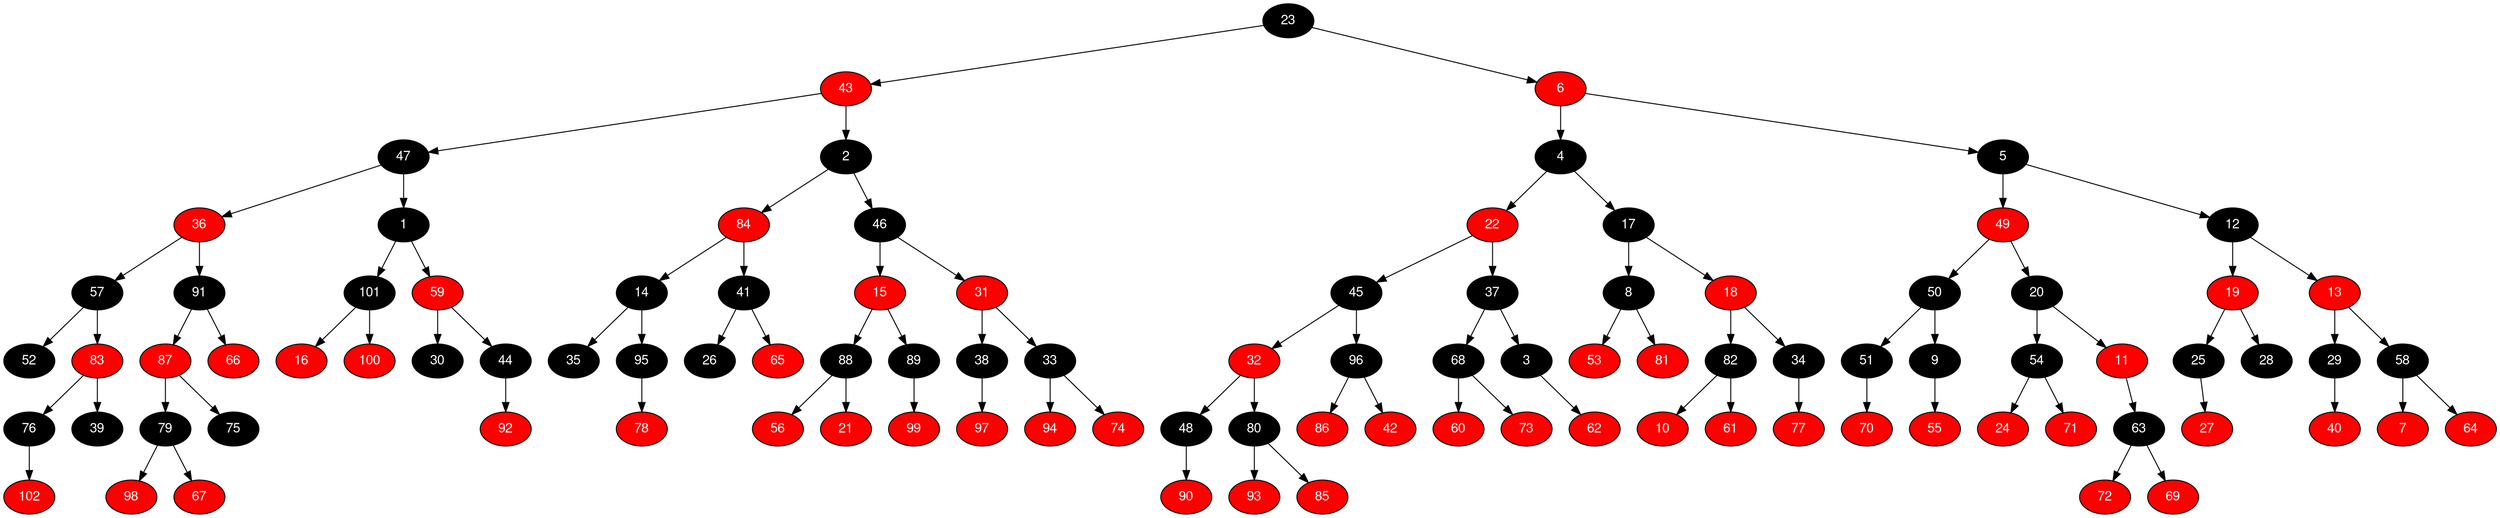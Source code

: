 digraph RB_Teste {
	node [fontname="Helvetica,Arial,sans-serif" style="filled"]
	edge [fontname="Helvetica,Arial,sans-serif" color="black"]

	{
		node [fillcolor=" black" fontcolor=" white"] 23 
		node [fillcolor=" red" fontcolor=" white"] 43 
		node [fillcolor=" black" fontcolor=" white"] 47 
		node [fillcolor=" red" fontcolor=" white"] 36 
		node [fillcolor=" black" fontcolor=" white"] 57 
		node [fillcolor=" black" fontcolor=" white"] 52 
		node [fillcolor=" red" fontcolor=" white"] 83 
		node [fillcolor=" black" fontcolor=" white"] 76 
		node [fillcolor=" red" fontcolor=" white"] 102 
		node [fillcolor=" black" fontcolor=" white"] 39 
		node [fillcolor=" black" fontcolor=" white"] 91 
		node [fillcolor=" red" fontcolor=" white"] 87 
		node [fillcolor=" black" fontcolor=" white"] 79 
		node [fillcolor=" red" fontcolor=" white"] 98 
		node [fillcolor=" red" fontcolor=" white"] 67 
		node [fillcolor=" black" fontcolor=" white"] 75 
		node [fillcolor=" red" fontcolor=" white"] 66 
		node [fillcolor=" black" fontcolor=" white"] 1 
		node [fillcolor=" black" fontcolor=" white"] 101 
		node [fillcolor=" red" fontcolor=" white"] 16 
		node [fillcolor=" red" fontcolor=" white"] 100 
		node [fillcolor=" red" fontcolor=" white"] 59 
		node [fillcolor=" black" fontcolor=" white"] 30 
		node [fillcolor=" black" fontcolor=" white"] 44 
		node [fillcolor=" red" fontcolor=" white"] 92 
		node [fillcolor=" black" fontcolor=" white"] 2 
		node [fillcolor=" red" fontcolor=" white"] 84 
		node [fillcolor=" black" fontcolor=" white"] 14 
		node [fillcolor=" black" fontcolor=" white"] 35 
		node [fillcolor=" black" fontcolor=" white"] 95 
		node [fillcolor=" red" fontcolor=" white"] 78 
		node [fillcolor=" black" fontcolor=" white"] 41 
		node [fillcolor=" black" fontcolor=" white"] 26 
		node [fillcolor=" red" fontcolor=" white"] 65 
		node [fillcolor=" black" fontcolor=" white"] 46 
		node [fillcolor=" red" fontcolor=" white"] 15 
		node [fillcolor=" black" fontcolor=" white"] 88 
		node [fillcolor=" red" fontcolor=" white"] 56 
		node [fillcolor=" red" fontcolor=" white"] 21 
		node [fillcolor=" black" fontcolor=" white"] 89 
		node [fillcolor=" red" fontcolor=" white"] 99 
		node [fillcolor=" red" fontcolor=" white"] 31 
		node [fillcolor=" black" fontcolor=" white"] 38 
		node [fillcolor=" red" fontcolor=" white"] 97 
		node [fillcolor=" black" fontcolor=" white"] 33 
		node [fillcolor=" red" fontcolor=" white"] 94 
		node [fillcolor=" red" fontcolor=" white"] 74 
		node [fillcolor=" red" fontcolor=" white"] 6 
		node [fillcolor=" black" fontcolor=" white"] 4 
		node [fillcolor=" red" fontcolor=" white"] 22 
		node [fillcolor=" black" fontcolor=" white"] 45 
		node [fillcolor=" red" fontcolor=" white"] 32 
		node [fillcolor=" black" fontcolor=" white"] 48 
		node [fillcolor=" red" fontcolor=" white"] 90 
		node [fillcolor=" black" fontcolor=" white"] 80 
		node [fillcolor=" red" fontcolor=" white"] 93 
		node [fillcolor=" red" fontcolor=" white"] 85 
		node [fillcolor=" black" fontcolor=" white"] 96 
		node [fillcolor=" red" fontcolor=" white"] 86 
		node [fillcolor=" red" fontcolor=" white"] 42 
		node [fillcolor=" black" fontcolor=" white"] 37 
		node [fillcolor=" black" fontcolor=" white"] 68 
		node [fillcolor=" red" fontcolor=" white"] 60 
		node [fillcolor=" red" fontcolor=" white"] 73 
		node [fillcolor=" black" fontcolor=" white"] 3 
		node [fillcolor=" red" fontcolor=" white"] 62 
		node [fillcolor=" black" fontcolor=" white"] 17 
		node [fillcolor=" black" fontcolor=" white"] 8 
		node [fillcolor=" red" fontcolor=" white"] 53 
		node [fillcolor=" red" fontcolor=" white"] 81 
		node [fillcolor=" red" fontcolor=" white"] 18 
		node [fillcolor=" black" fontcolor=" white"] 82 
		node [fillcolor=" red" fontcolor=" white"] 10 
		node [fillcolor=" red" fontcolor=" white"] 61 
		node [fillcolor=" black" fontcolor=" white"] 34 
		node [fillcolor=" red" fontcolor=" white"] 77 
		node [fillcolor=" black" fontcolor=" white"] 5 
		node [fillcolor=" red" fontcolor=" white"] 49 
		node [fillcolor=" black" fontcolor=" white"] 50 
		node [fillcolor=" black" fontcolor=" white"] 51 
		node [fillcolor=" red" fontcolor=" white"] 70 
		node [fillcolor=" black" fontcolor=" white"] 9 
		node [fillcolor=" red" fontcolor=" white"] 55 
		node [fillcolor=" black" fontcolor=" white"] 20 
		node [fillcolor=" black" fontcolor=" white"] 54 
		node [fillcolor=" red" fontcolor=" white"] 24 
		node [fillcolor=" red" fontcolor=" white"] 71 
		node [fillcolor=" red" fontcolor=" white"] 11 
		node [fillcolor=" black" fontcolor=" white"] 63 
		node [fillcolor=" red" fontcolor=" white"] 72 
		node [fillcolor=" red" fontcolor=" white"] 69 
		node [fillcolor=" black" fontcolor=" white"] 12 
		node [fillcolor=" red" fontcolor=" white"] 19 
		node [fillcolor=" black" fontcolor=" white"] 25 
		node [fillcolor=" red" fontcolor=" white"] 27 
		node [fillcolor=" black" fontcolor=" white"] 28 
		node [fillcolor=" red" fontcolor=" white"] 13 
		node [fillcolor=" black" fontcolor=" white"] 29 
		node [fillcolor=" red" fontcolor=" white"] 40 
		node [fillcolor=" black" fontcolor=" white"] 58 
		node [fillcolor=" red" fontcolor=" white"] 7 
		node [fillcolor=" red" fontcolor=" white"] 64 
	}

	23 -> 43 
	23 -> 6 
	43 -> 47 
	43 -> 2 
	47 -> 36 
	47 -> 1 
	36 -> 57 
	36 -> 91 
	57 -> 52 
	57 -> 83 
	83 -> 76 
	83 -> 39 
	76 -> 102 
	91 -> 87 
	91 -> 66 
	87 -> 79 
	87 -> 75 
	79 -> 98 
	79 -> 67 
	1 -> 101 
	1 -> 59 
	101 -> 16 
	101 -> 100 
	59 -> 30 
	59 -> 44 
	44 -> 92 
	2 -> 84 
	2 -> 46 
	84 -> 14 
	84 -> 41 
	14 -> 35 
	14 -> 95 
	95 -> 78 
	41 -> 26 
	41 -> 65 
	46 -> 15 
	46 -> 31 
	15 -> 88 
	15 -> 89 
	88 -> 56 
	88 -> 21 
	89 -> 99 
	31 -> 38 
	31 -> 33 
	38 -> 97 
	33 -> 94 
	33 -> 74 
	6 -> 4 
	6 -> 5 
	4 -> 22 
	4 -> 17 
	22 -> 45 
	22 -> 37 
	45 -> 32 
	45 -> 96 
	32 -> 48 
	32 -> 80 
	48 -> 90 
	80 -> 93 
	80 -> 85 
	96 -> 86 
	96 -> 42 
	37 -> 68 
	37 -> 3 
	68 -> 60 
	68 -> 73 
	3 -> 62 
	17 -> 8 
	17 -> 18 
	8 -> 53 
	8 -> 81 
	18 -> 82 
	18 -> 34 
	82 -> 10 
	82 -> 61 
	34 -> 77 
	5 -> 49 
	5 -> 12 
	49 -> 50 
	49 -> 20 
	50 -> 51 
	50 -> 9 
	51 -> 70 
	9 -> 55 
	20 -> 54 
	20 -> 11 
	54 -> 24 
	54 -> 71 
	11 -> 63 
	63 -> 72 
	63 -> 69 
	12 -> 19 
	12 -> 13 
	19 -> 25 
	19 -> 28 
	25 -> 27 
	13 -> 29 
	13 -> 58 
	29 -> 40 
	58 -> 7 
	58 -> 64 
}
